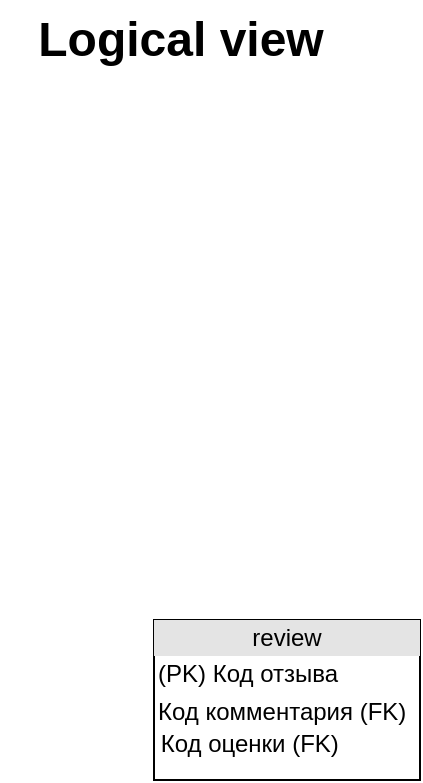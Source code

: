 <mxfile version="20.0.0" type="device"><diagram id="jXVwXcNqdG-NhRSdHXV7" name="Page-1"><mxGraphModel dx="2249" dy="794" grid="1" gridSize="10" guides="1" tooltips="1" connect="1" arrows="1" fold="1" page="1" pageScale="1" pageWidth="827" pageHeight="1169" math="0" shadow="0"><root><mxCell id="0"/><mxCell id="1" parent="0"/><mxCell id="Sk3Uy5I-mS9v1WV2lV6L-2" value="&lt;div style=&quot;text-align: center; box-sizing: border-box; width: 100%; background: rgb(228, 228, 228); padding: 2px;&quot;&gt;review&lt;/div&gt;&lt;table style=&quot;width:100%;font-size:1em;&quot; cellpadding=&quot;2&quot; cellspacing=&quot;0&quot;&gt;&lt;tbody&gt;&lt;tr&gt;&lt;td&gt;(PK) Код отзыва&lt;/td&gt;&lt;td&gt;&lt;br&gt;&lt;/td&gt;&lt;/tr&gt;&lt;tr&gt;&lt;td&gt;Код комментария (FK)&amp;nbsp;&lt;/td&gt;&lt;td&gt;&lt;/td&gt;&lt;/tr&gt;&lt;/tbody&gt;&lt;/table&gt;&lt;span style=&quot;&quot;&gt;&amp;nbsp;Код оценки (FK)&lt;br&gt;&lt;/span&gt;" style="verticalAlign=top;align=left;overflow=fill;html=1;" parent="1" vertex="1"><mxGeometry x="-750" y="310" width="133" height="80" as="geometry"/></mxCell><mxCell id="Sk3Uy5I-mS9v1WV2lV6L-4" value="Logical view" style="text;strokeColor=none;fillColor=none;html=1;fontSize=24;fontStyle=1;verticalAlign=middle;align=center;" parent="1" vertex="1"><mxGeometry x="-827" width="180" height="40" as="geometry"/></mxCell></root></mxGraphModel></diagram></mxfile>